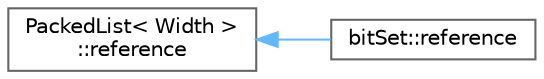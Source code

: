 digraph "Graphical Class Hierarchy"
{
 // LATEX_PDF_SIZE
  bgcolor="transparent";
  edge [fontname=Helvetica,fontsize=10,labelfontname=Helvetica,labelfontsize=10];
  node [fontname=Helvetica,fontsize=10,shape=box,height=0.2,width=0.4];
  rankdir="LR";
  Node0 [id="Node000000",label="PackedList\< Width \>\l::reference",height=0.2,width=0.4,color="grey40", fillcolor="white", style="filled",URL="$classFoam_1_1PackedList_1_1reference.html",tooltip=" "];
  Node0 -> Node1 [id="edge5128_Node000000_Node000001",dir="back",color="steelblue1",style="solid",tooltip=" "];
  Node1 [id="Node000001",label="bitSet::reference",height=0.2,width=0.4,color="grey40", fillcolor="white", style="filled",URL="$classFoam_1_1bitSet_1_1reference.html",tooltip=" "];
}
